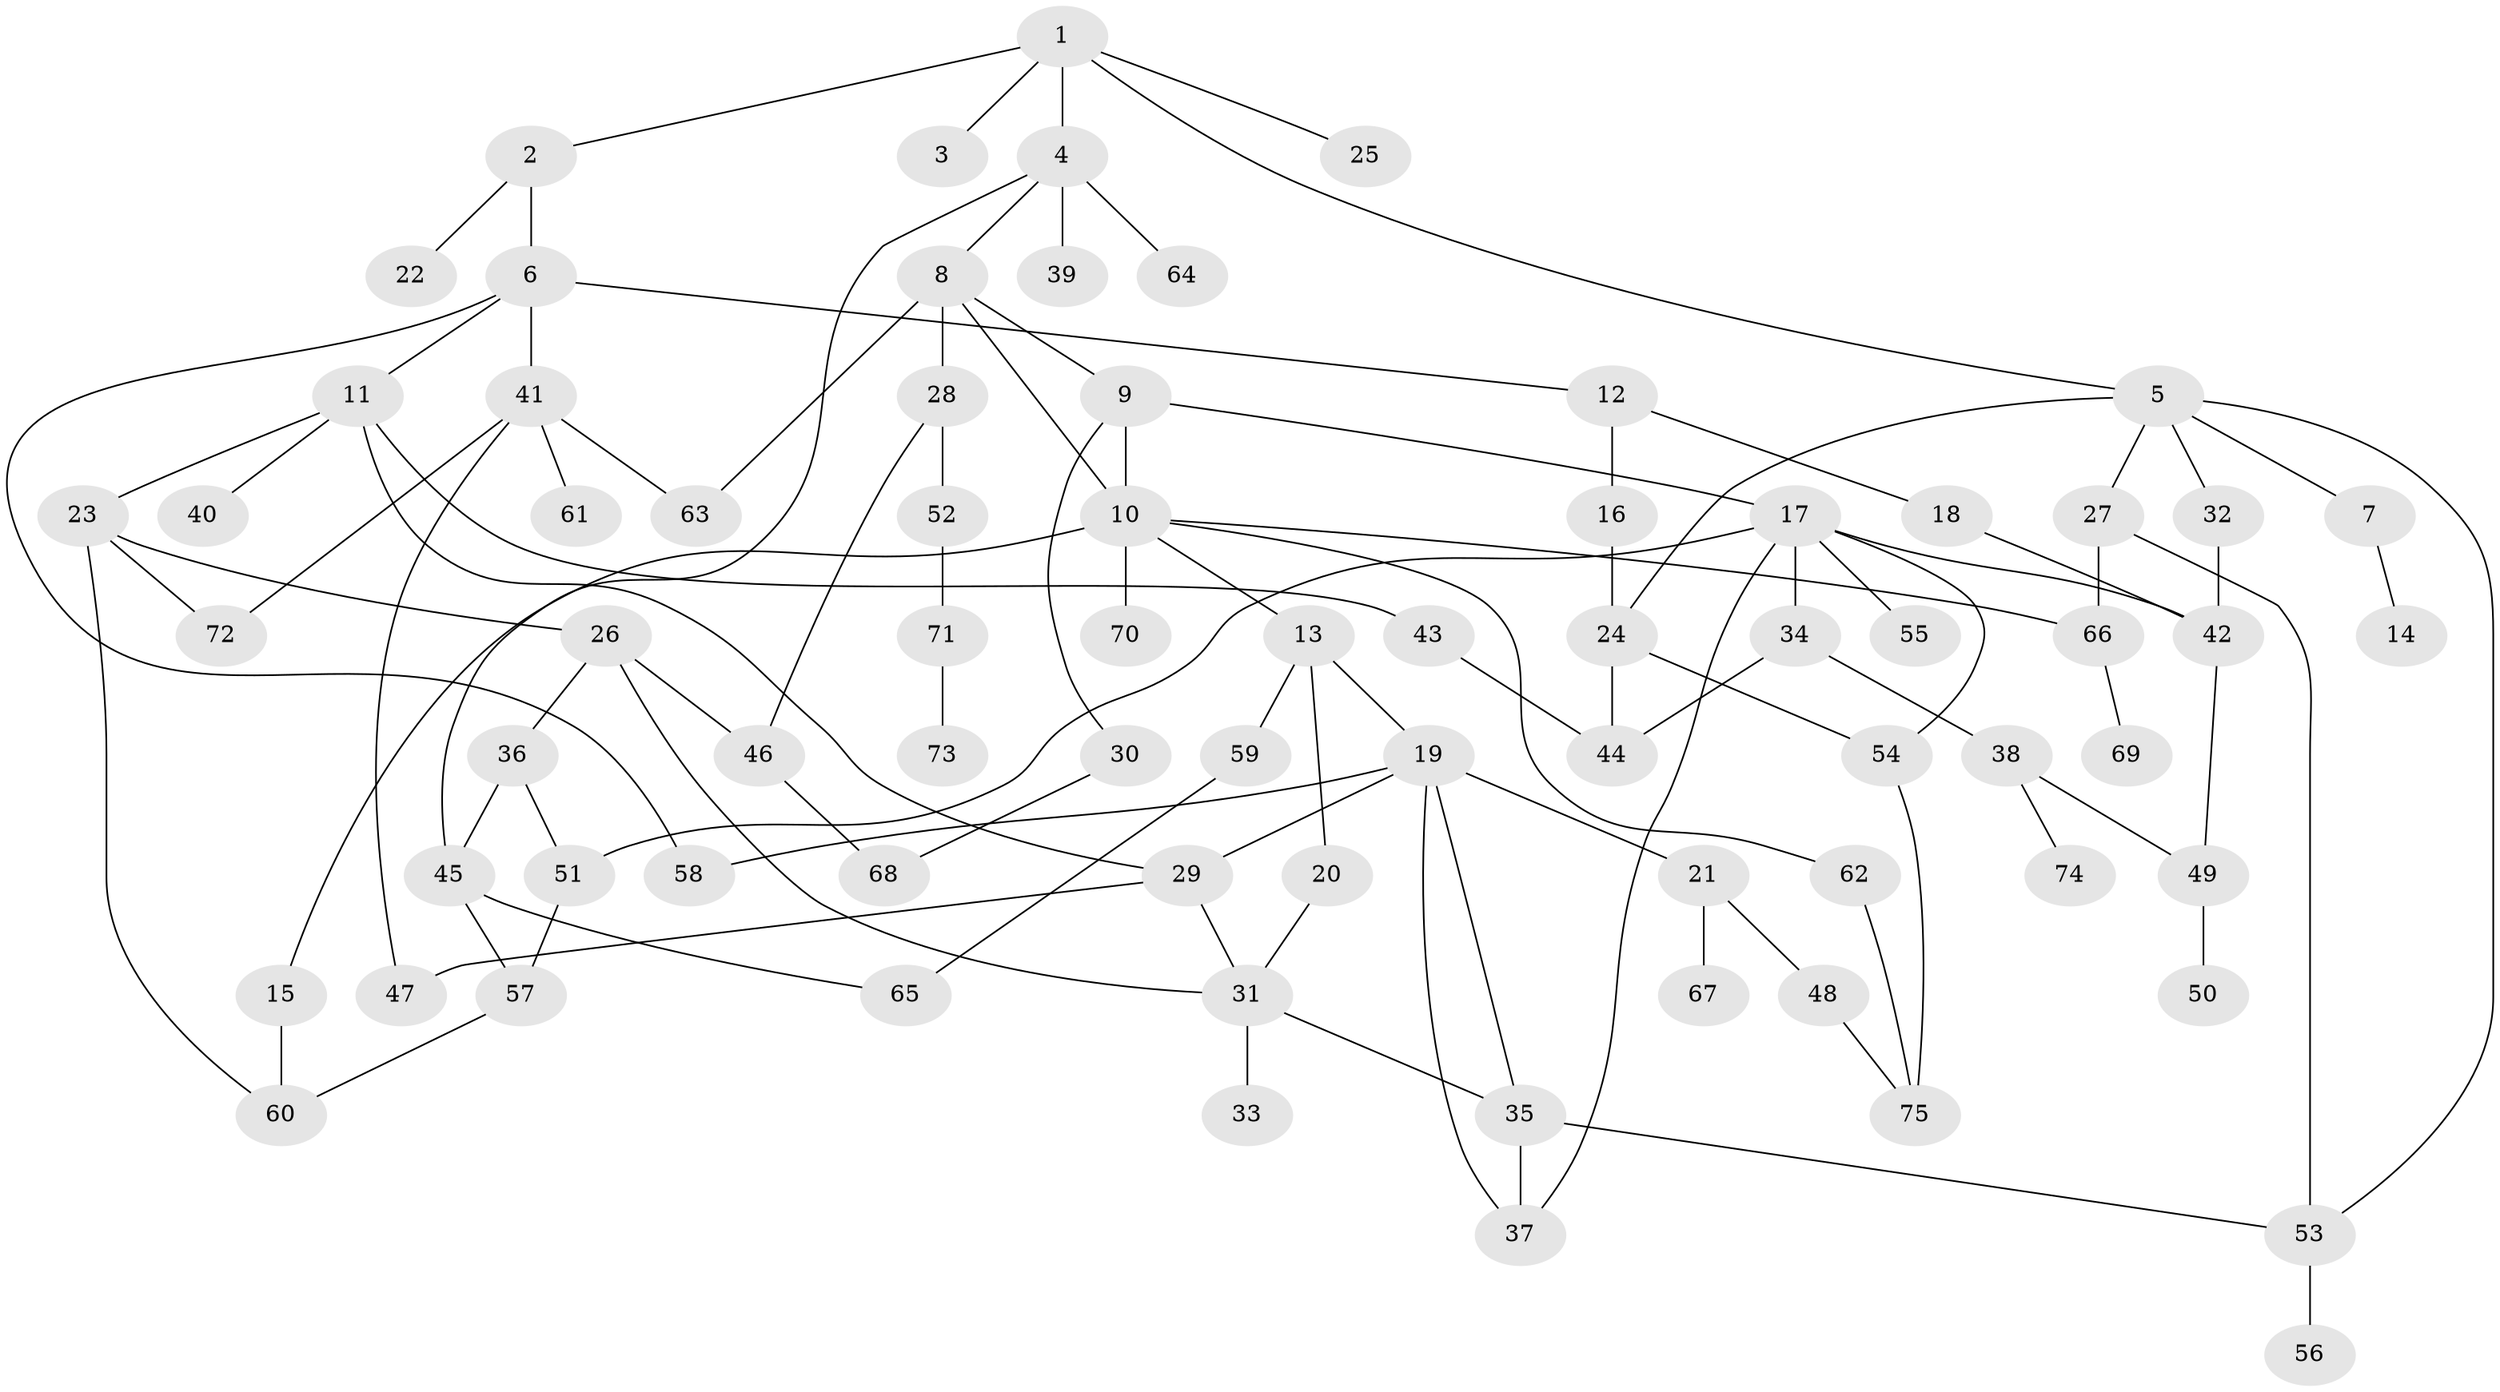 // coarse degree distribution, {9: 0.02, 2: 0.24, 1: 0.24, 7: 0.02, 8: 0.06, 5: 0.04, 4: 0.16, 6: 0.06, 3: 0.16}
// Generated by graph-tools (version 1.1) at 2025/41/03/06/25 10:41:29]
// undirected, 75 vertices, 105 edges
graph export_dot {
graph [start="1"]
  node [color=gray90,style=filled];
  1;
  2;
  3;
  4;
  5;
  6;
  7;
  8;
  9;
  10;
  11;
  12;
  13;
  14;
  15;
  16;
  17;
  18;
  19;
  20;
  21;
  22;
  23;
  24;
  25;
  26;
  27;
  28;
  29;
  30;
  31;
  32;
  33;
  34;
  35;
  36;
  37;
  38;
  39;
  40;
  41;
  42;
  43;
  44;
  45;
  46;
  47;
  48;
  49;
  50;
  51;
  52;
  53;
  54;
  55;
  56;
  57;
  58;
  59;
  60;
  61;
  62;
  63;
  64;
  65;
  66;
  67;
  68;
  69;
  70;
  71;
  72;
  73;
  74;
  75;
  1 -- 2;
  1 -- 3;
  1 -- 4;
  1 -- 5;
  1 -- 25;
  2 -- 6;
  2 -- 22;
  4 -- 8;
  4 -- 39;
  4 -- 45;
  4 -- 64;
  5 -- 7;
  5 -- 27;
  5 -- 32;
  5 -- 53;
  5 -- 24;
  6 -- 11;
  6 -- 12;
  6 -- 41;
  6 -- 58;
  7 -- 14;
  8 -- 9;
  8 -- 28;
  8 -- 63;
  8 -- 10;
  9 -- 10;
  9 -- 17;
  9 -- 30;
  10 -- 13;
  10 -- 15;
  10 -- 62;
  10 -- 66;
  10 -- 70;
  11 -- 23;
  11 -- 29;
  11 -- 40;
  11 -- 43;
  12 -- 16;
  12 -- 18;
  13 -- 19;
  13 -- 20;
  13 -- 59;
  15 -- 60;
  16 -- 24;
  17 -- 34;
  17 -- 37;
  17 -- 42;
  17 -- 51;
  17 -- 55;
  17 -- 54;
  18 -- 42;
  19 -- 21;
  19 -- 35;
  19 -- 58;
  19 -- 37;
  19 -- 29;
  20 -- 31;
  21 -- 48;
  21 -- 67;
  23 -- 26;
  23 -- 72;
  23 -- 60;
  24 -- 44;
  24 -- 54;
  26 -- 36;
  26 -- 46;
  26 -- 31;
  27 -- 66;
  27 -- 53;
  28 -- 52;
  28 -- 46;
  29 -- 47;
  29 -- 31;
  30 -- 68;
  31 -- 33;
  31 -- 35;
  32 -- 42;
  34 -- 38;
  34 -- 44;
  35 -- 37;
  35 -- 53;
  36 -- 45;
  36 -- 51;
  38 -- 49;
  38 -- 74;
  41 -- 61;
  41 -- 63;
  41 -- 72;
  41 -- 47;
  42 -- 49;
  43 -- 44;
  45 -- 57;
  45 -- 65;
  46 -- 68;
  48 -- 75;
  49 -- 50;
  51 -- 57;
  52 -- 71;
  53 -- 56;
  54 -- 75;
  57 -- 60;
  59 -- 65;
  62 -- 75;
  66 -- 69;
  71 -- 73;
}
